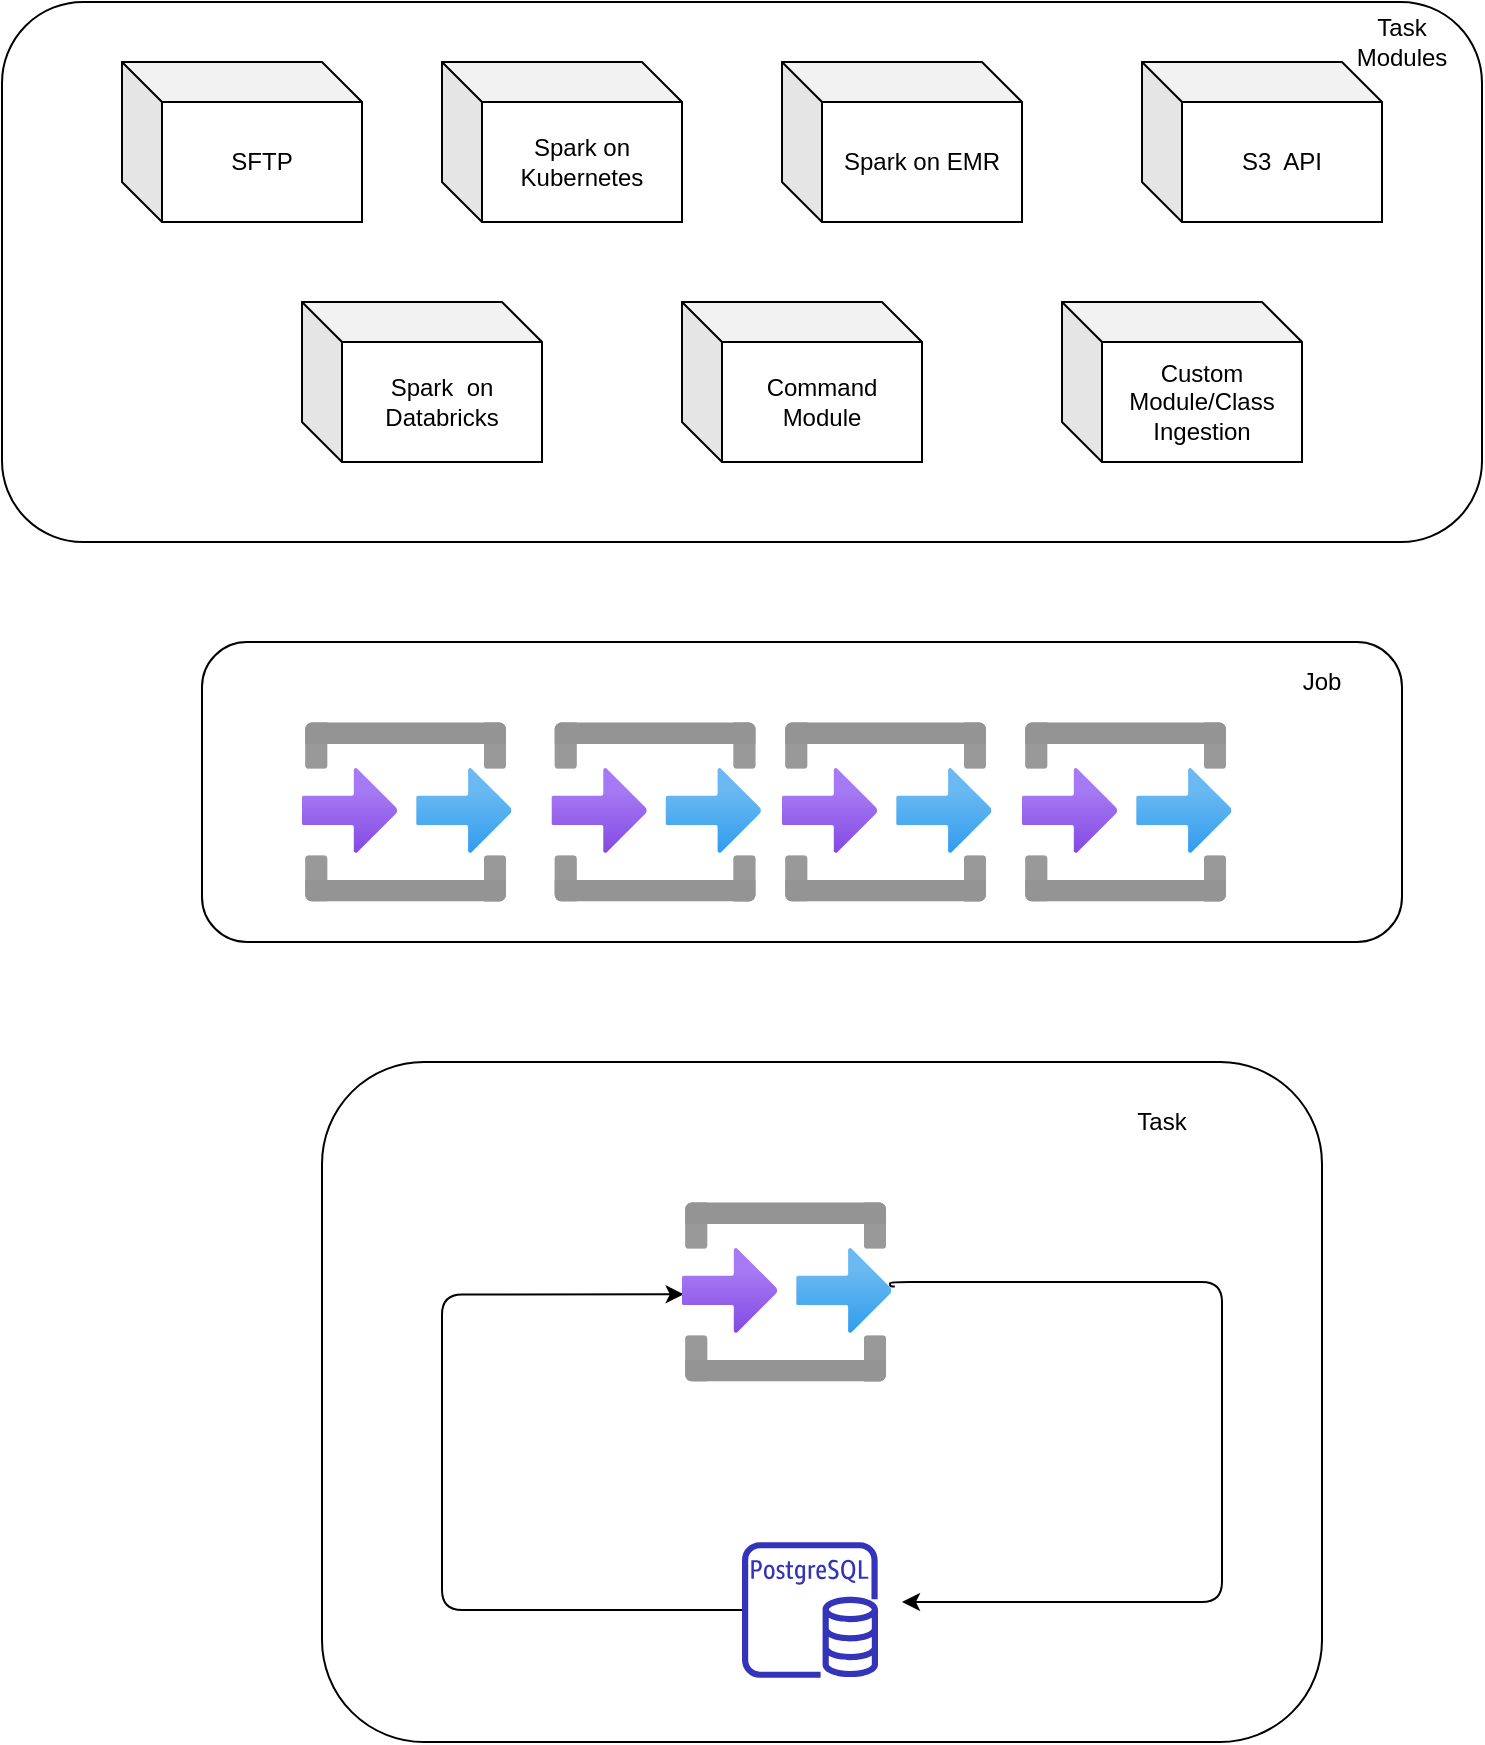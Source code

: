 <mxfile version="14.3.1" type="github">
  <diagram id="nSkH1ZWl0PtohvV5s2j_" name="Page-1">
    <mxGraphModel dx="2574" dy="1404" grid="1" gridSize="10" guides="1" tooltips="1" connect="1" arrows="1" fold="1" page="1" pageScale="1" pageWidth="850" pageHeight="1100" math="0" shadow="0">
      <root>
        <mxCell id="0" />
        <mxCell id="1" parent="0" />
        <mxCell id="oE-u527mggu9z8SD60DJ-26" value="" style="rounded=1;whiteSpace=wrap;html=1;sketch=0;" vertex="1" parent="1">
          <mxGeometry x="140" y="330" width="600" height="150" as="geometry" />
        </mxCell>
        <mxCell id="oE-u527mggu9z8SD60DJ-23" value="" style="rounded=1;whiteSpace=wrap;html=1;" vertex="1" parent="1">
          <mxGeometry x="40" y="10" width="740" height="270" as="geometry" />
        </mxCell>
        <mxCell id="oE-u527mggu9z8SD60DJ-22" value="" style="rounded=1;whiteSpace=wrap;html=1;" vertex="1" parent="1">
          <mxGeometry x="200" y="540" width="500" height="340" as="geometry" />
        </mxCell>
        <mxCell id="oE-u527mggu9z8SD60DJ-1" value="SFTP" style="shape=cube;whiteSpace=wrap;html=1;boundedLbl=1;backgroundOutline=1;darkOpacity=0.05;darkOpacity2=0.1;" vertex="1" parent="1">
          <mxGeometry x="100" y="40" width="120" height="80" as="geometry" />
        </mxCell>
        <mxCell id="oE-u527mggu9z8SD60DJ-2" value="Spark on Kubernetes" style="shape=cube;whiteSpace=wrap;html=1;boundedLbl=1;backgroundOutline=1;darkOpacity=0.05;darkOpacity2=0.1;" vertex="1" parent="1">
          <mxGeometry x="260" y="40" width="120" height="80" as="geometry" />
        </mxCell>
        <mxCell id="oE-u527mggu9z8SD60DJ-3" value="Spark on EMR" style="shape=cube;whiteSpace=wrap;html=1;boundedLbl=1;backgroundOutline=1;darkOpacity=0.05;darkOpacity2=0.1;" vertex="1" parent="1">
          <mxGeometry x="430" y="40" width="120" height="80" as="geometry" />
        </mxCell>
        <mxCell id="oE-u527mggu9z8SD60DJ-4" value="S3&amp;nbsp; API" style="shape=cube;whiteSpace=wrap;html=1;boundedLbl=1;backgroundOutline=1;darkOpacity=0.05;darkOpacity2=0.1;" vertex="1" parent="1">
          <mxGeometry x="610" y="40" width="120" height="80" as="geometry" />
        </mxCell>
        <mxCell id="oE-u527mggu9z8SD60DJ-5" value="Spark&amp;nbsp; on Databricks" style="shape=cube;whiteSpace=wrap;html=1;boundedLbl=1;backgroundOutline=1;darkOpacity=0.05;darkOpacity2=0.1;" vertex="1" parent="1">
          <mxGeometry x="190" y="160" width="120" height="80" as="geometry" />
        </mxCell>
        <mxCell id="oE-u527mggu9z8SD60DJ-6" value="Command Module" style="shape=cube;whiteSpace=wrap;html=1;boundedLbl=1;backgroundOutline=1;darkOpacity=0.05;darkOpacity2=0.1;" vertex="1" parent="1">
          <mxGeometry x="380" y="160" width="120" height="80" as="geometry" />
        </mxCell>
        <mxCell id="oE-u527mggu9z8SD60DJ-8" value="Custom Module/Class Ingestion" style="shape=cube;whiteSpace=wrap;html=1;boundedLbl=1;backgroundOutline=1;darkOpacity=0.05;darkOpacity2=0.1;" vertex="1" parent="1">
          <mxGeometry x="570" y="160" width="120" height="80" as="geometry" />
        </mxCell>
        <mxCell id="oE-u527mggu9z8SD60DJ-13" value="" style="aspect=fixed;html=1;points=[];align=center;image;fontSize=12;image=img/lib/azure2/general/Input_Output.svg;sketch=0;flipH=0;flipV=0;" vertex="1" parent="1">
          <mxGeometry x="190" y="370" width="104.73" height="90" as="geometry" />
        </mxCell>
        <mxCell id="oE-u527mggu9z8SD60DJ-14" value="" style="aspect=fixed;html=1;points=[];align=center;image;fontSize=12;image=img/lib/azure2/general/Input_Output.svg;sketch=0;flipH=0;flipV=0;" vertex="1" parent="1">
          <mxGeometry x="550" y="370" width="104.73" height="90" as="geometry" />
        </mxCell>
        <mxCell id="oE-u527mggu9z8SD60DJ-15" value="" style="aspect=fixed;html=1;points=[];align=center;image;fontSize=12;image=img/lib/azure2/general/Input_Output.svg;sketch=0;flipH=0;flipV=0;" vertex="1" parent="1">
          <mxGeometry x="430" y="370" width="104.73" height="90" as="geometry" />
        </mxCell>
        <mxCell id="oE-u527mggu9z8SD60DJ-16" value="" style="aspect=fixed;html=1;points=[];align=center;image;fontSize=12;image=img/lib/azure2/general/Input_Output.svg;sketch=0;flipH=0;flipV=0;" vertex="1" parent="1">
          <mxGeometry x="314.73" y="370" width="104.73" height="90" as="geometry" />
        </mxCell>
        <mxCell id="oE-u527mggu9z8SD60DJ-21" style="edgeStyle=orthogonalEdgeStyle;rounded=1;orthogonalLoop=1;jettySize=auto;html=1;entryX=0.008;entryY=0.513;entryDx=0;entryDy=0;entryPerimeter=0;" edge="1" parent="1" source="oE-u527mggu9z8SD60DJ-17" target="oE-u527mggu9z8SD60DJ-18">
          <mxGeometry relative="1" as="geometry">
            <mxPoint x="260" y="650" as="targetPoint" />
            <Array as="points">
              <mxPoint x="260" y="814" />
              <mxPoint x="260" y="656" />
            </Array>
          </mxGeometry>
        </mxCell>
        <mxCell id="oE-u527mggu9z8SD60DJ-17" value="" style="outlineConnect=0;fontColor=#232F3E;gradientColor=none;fillColor=#3334B9;strokeColor=none;dashed=0;verticalLabelPosition=bottom;verticalAlign=top;align=center;html=1;fontSize=12;fontStyle=0;aspect=fixed;pointerEvents=1;shape=mxgraph.aws4.rds_postgresql_instance;" vertex="1" parent="1">
          <mxGeometry x="410" y="780" width="68" height="68" as="geometry" />
        </mxCell>
        <mxCell id="oE-u527mggu9z8SD60DJ-20" style="edgeStyle=orthogonalEdgeStyle;rounded=1;orthogonalLoop=1;jettySize=auto;html=1;exitX=1.016;exitY=0.469;exitDx=0;exitDy=0;exitPerimeter=0;" edge="1" parent="1" source="oE-u527mggu9z8SD60DJ-18">
          <mxGeometry relative="1" as="geometry">
            <mxPoint x="490" y="810" as="targetPoint" />
            <mxPoint x="484" y="668" as="sourcePoint" />
            <Array as="points">
              <mxPoint x="484" y="652" />
              <mxPoint x="484" y="650" />
              <mxPoint x="650" y="650" />
              <mxPoint x="650" y="810" />
            </Array>
          </mxGeometry>
        </mxCell>
        <mxCell id="oE-u527mggu9z8SD60DJ-18" value="" style="aspect=fixed;html=1;points=[];align=center;image;fontSize=12;image=img/lib/azure2/general/Input_Output.svg;" vertex="1" parent="1">
          <mxGeometry x="380" y="610" width="104.73" height="90" as="geometry" />
        </mxCell>
        <mxCell id="oE-u527mggu9z8SD60DJ-24" value="Task" style="text;html=1;strokeColor=none;fillColor=none;align=center;verticalAlign=middle;whiteSpace=wrap;rounded=0;sketch=0;" vertex="1" parent="1">
          <mxGeometry x="600" y="560" width="40" height="20" as="geometry" />
        </mxCell>
        <mxCell id="oE-u527mggu9z8SD60DJ-25" value="Task Modules" style="text;html=1;strokeColor=none;fillColor=none;align=center;verticalAlign=middle;whiteSpace=wrap;rounded=0;sketch=0;" vertex="1" parent="1">
          <mxGeometry x="720" y="20" width="40" height="20" as="geometry" />
        </mxCell>
        <mxCell id="oE-u527mggu9z8SD60DJ-27" value="Job" style="text;html=1;strokeColor=none;fillColor=none;align=center;verticalAlign=middle;whiteSpace=wrap;rounded=0;sketch=0;" vertex="1" parent="1">
          <mxGeometry x="680" y="340" width="40" height="20" as="geometry" />
        </mxCell>
      </root>
    </mxGraphModel>
  </diagram>
</mxfile>
